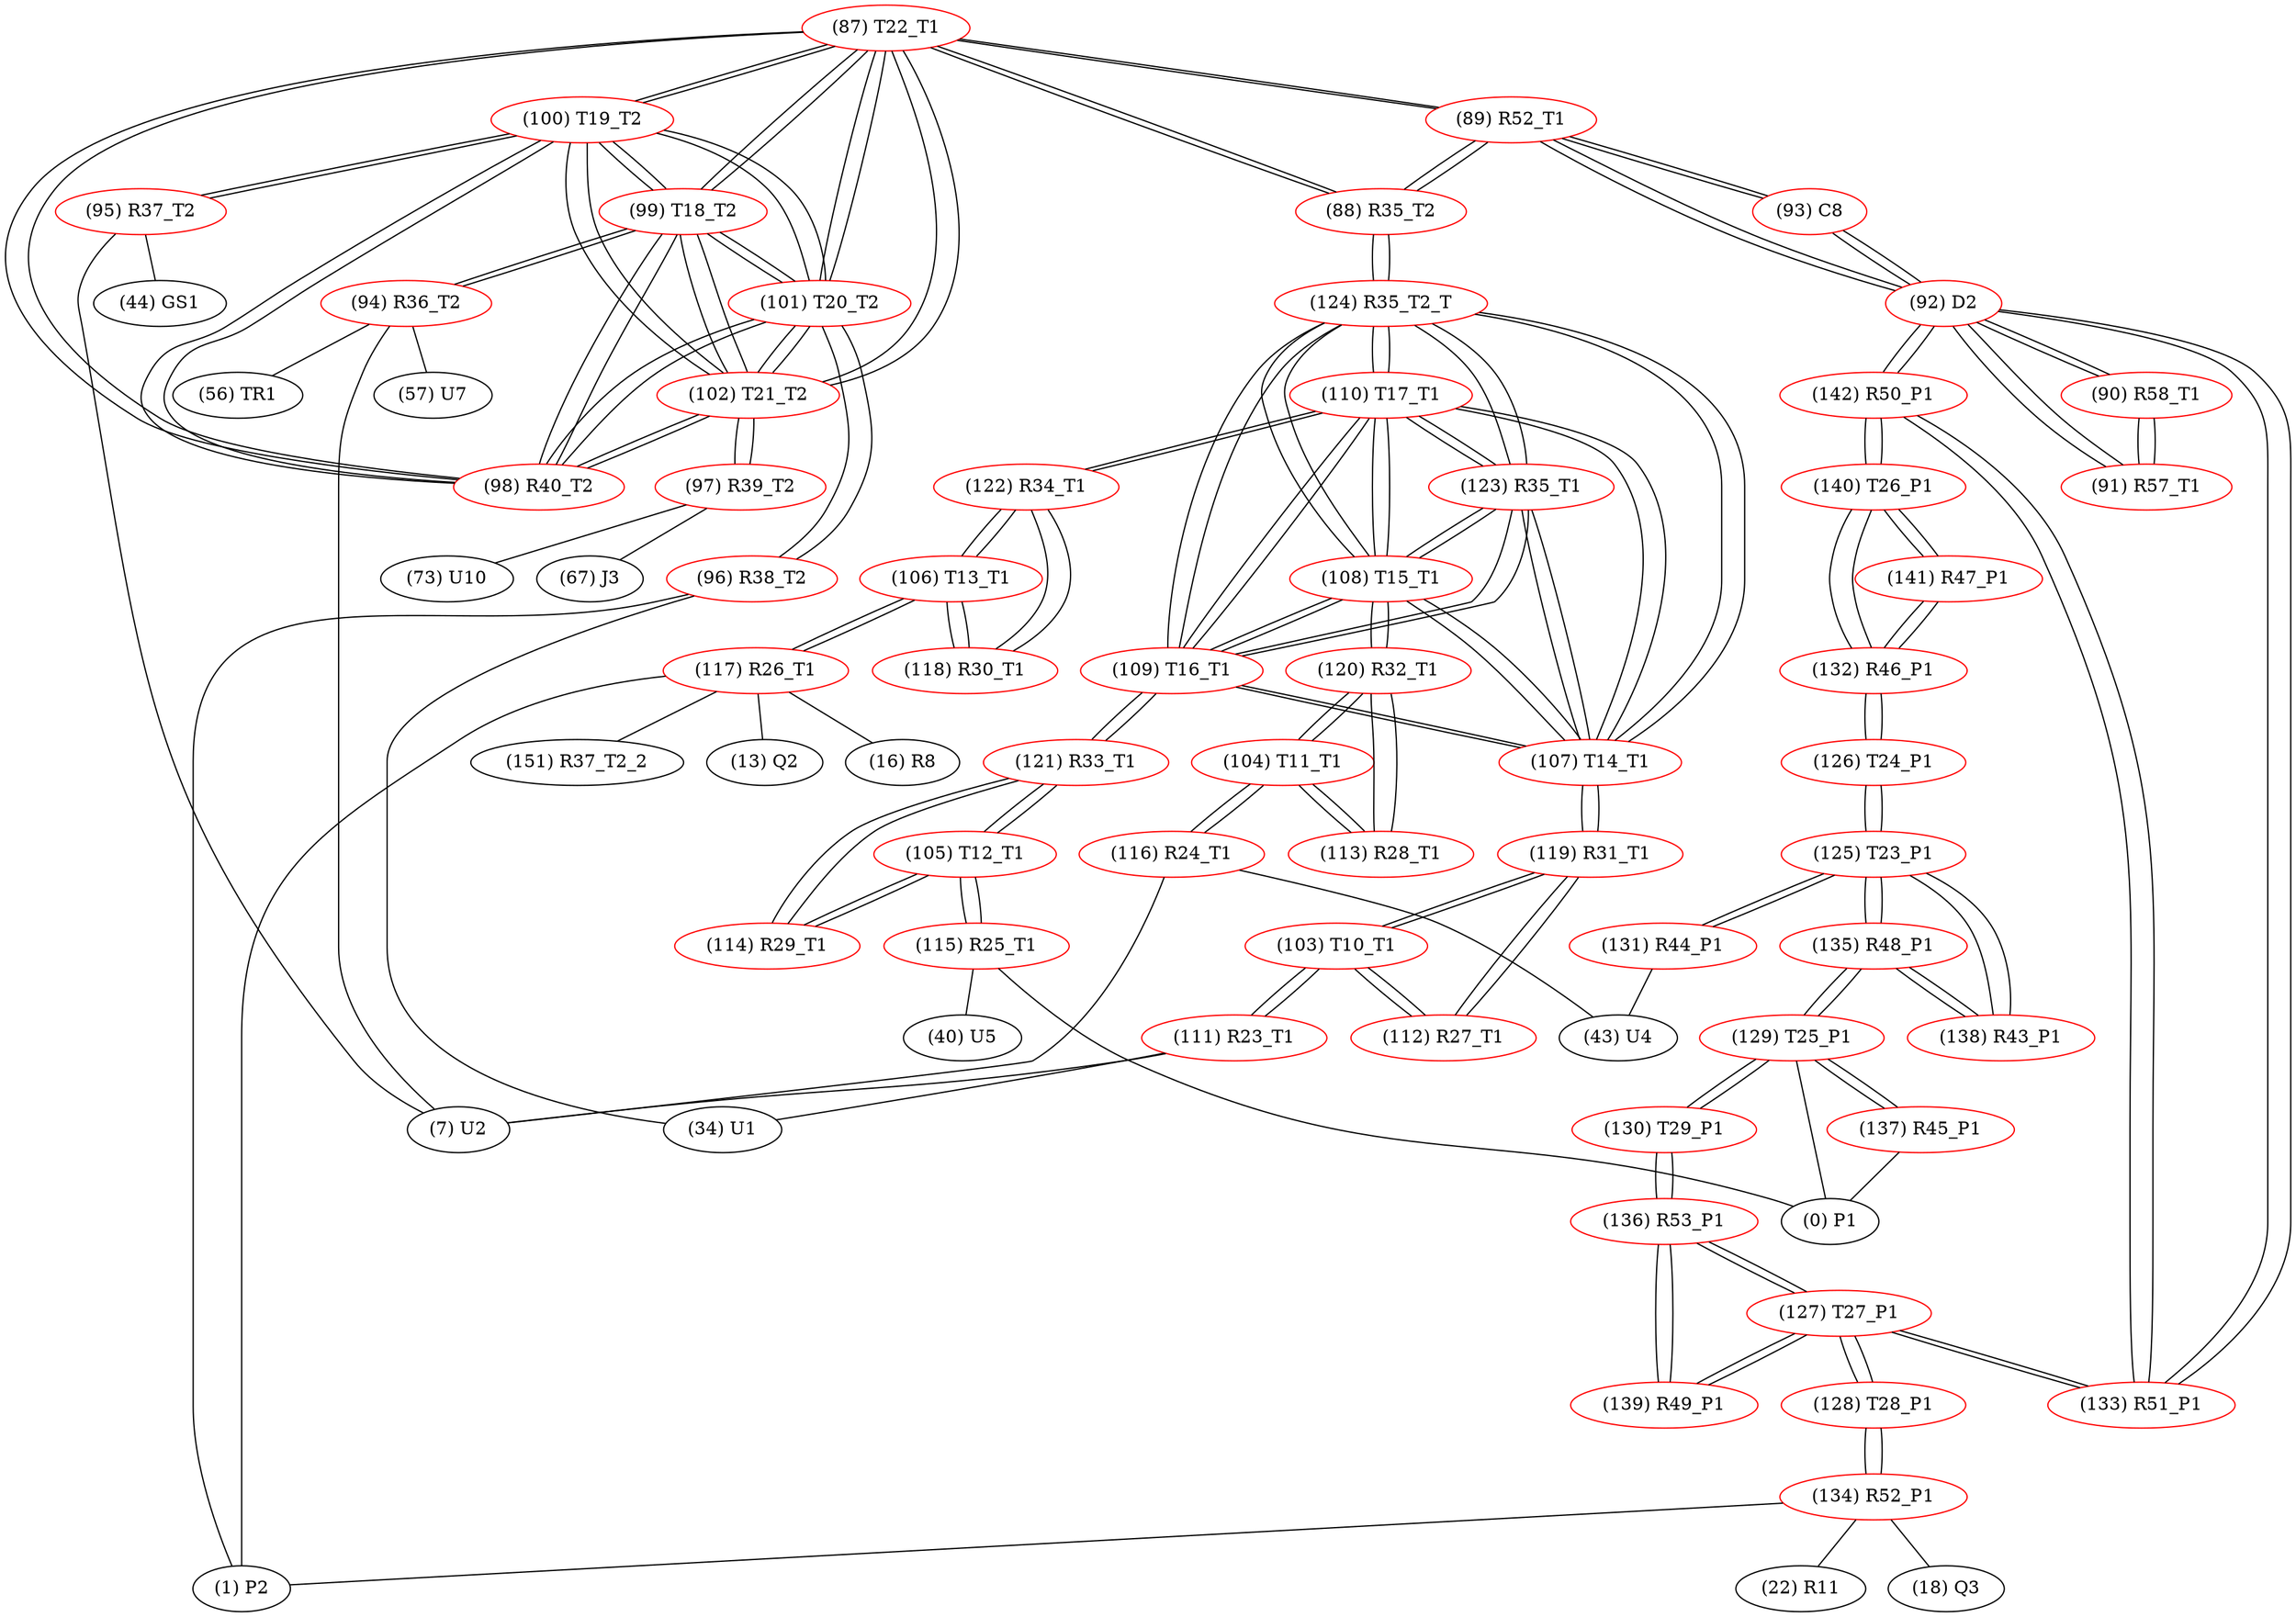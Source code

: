 graph {
	87 [label="(87) T22_T1" color=red]
	100 [label="(100) T19_T2"]
	99 [label="(99) T18_T2"]
	98 [label="(98) R40_T2"]
	102 [label="(102) T21_T2"]
	101 [label="(101) T20_T2"]
	89 [label="(89) R52_T1"]
	88 [label="(88) R35_T2"]
	88 [label="(88) R35_T2" color=red]
	89 [label="(89) R52_T1"]
	87 [label="(87) T22_T1"]
	124 [label="(124) R35_T2_T"]
	89 [label="(89) R52_T1" color=red]
	92 [label="(92) D2"]
	93 [label="(93) C8"]
	88 [label="(88) R35_T2"]
	87 [label="(87) T22_T1"]
	90 [label="(90) R58_T1" color=red]
	91 [label="(91) R57_T1"]
	92 [label="(92) D2"]
	91 [label="(91) R57_T1" color=red]
	90 [label="(90) R58_T1"]
	92 [label="(92) D2"]
	92 [label="(92) D2" color=red]
	89 [label="(89) R52_T1"]
	93 [label="(93) C8"]
	90 [label="(90) R58_T1"]
	91 [label="(91) R57_T1"]
	133 [label="(133) R51_P1"]
	142 [label="(142) R50_P1"]
	93 [label="(93) C8" color=red]
	92 [label="(92) D2"]
	89 [label="(89) R52_T1"]
	94 [label="(94) R36_T2" color=red]
	56 [label="(56) TR1"]
	7 [label="(7) U2"]
	57 [label="(57) U7"]
	99 [label="(99) T18_T2"]
	95 [label="(95) R37_T2" color=red]
	44 [label="(44) GS1"]
	7 [label="(7) U2"]
	100 [label="(100) T19_T2"]
	96 [label="(96) R38_T2" color=red]
	34 [label="(34) U1"]
	1 [label="(1) P2"]
	101 [label="(101) T20_T2"]
	97 [label="(97) R39_T2" color=red]
	73 [label="(73) U10"]
	67 [label="(67) J3"]
	102 [label="(102) T21_T2"]
	98 [label="(98) R40_T2" color=red]
	87 [label="(87) T22_T1"]
	100 [label="(100) T19_T2"]
	99 [label="(99) T18_T2"]
	102 [label="(102) T21_T2"]
	101 [label="(101) T20_T2"]
	99 [label="(99) T18_T2" color=red]
	87 [label="(87) T22_T1"]
	100 [label="(100) T19_T2"]
	98 [label="(98) R40_T2"]
	102 [label="(102) T21_T2"]
	101 [label="(101) T20_T2"]
	94 [label="(94) R36_T2"]
	100 [label="(100) T19_T2" color=red]
	87 [label="(87) T22_T1"]
	99 [label="(99) T18_T2"]
	98 [label="(98) R40_T2"]
	102 [label="(102) T21_T2"]
	101 [label="(101) T20_T2"]
	95 [label="(95) R37_T2"]
	101 [label="(101) T20_T2" color=red]
	87 [label="(87) T22_T1"]
	100 [label="(100) T19_T2"]
	99 [label="(99) T18_T2"]
	98 [label="(98) R40_T2"]
	102 [label="(102) T21_T2"]
	96 [label="(96) R38_T2"]
	102 [label="(102) T21_T2" color=red]
	87 [label="(87) T22_T1"]
	100 [label="(100) T19_T2"]
	99 [label="(99) T18_T2"]
	98 [label="(98) R40_T2"]
	101 [label="(101) T20_T2"]
	97 [label="(97) R39_T2"]
	103 [label="(103) T10_T1" color=red]
	111 [label="(111) R23_T1"]
	119 [label="(119) R31_T1"]
	112 [label="(112) R27_T1"]
	104 [label="(104) T11_T1" color=red]
	116 [label="(116) R24_T1"]
	120 [label="(120) R32_T1"]
	113 [label="(113) R28_T1"]
	105 [label="(105) T12_T1" color=red]
	121 [label="(121) R33_T1"]
	114 [label="(114) R29_T1"]
	115 [label="(115) R25_T1"]
	106 [label="(106) T13_T1" color=red]
	118 [label="(118) R30_T1"]
	122 [label="(122) R34_T1"]
	117 [label="(117) R26_T1"]
	107 [label="(107) T14_T1" color=red]
	109 [label="(109) T16_T1"]
	108 [label="(108) T15_T1"]
	123 [label="(123) R35_T1"]
	110 [label="(110) T17_T1"]
	124 [label="(124) R35_T2_T"]
	119 [label="(119) R31_T1"]
	108 [label="(108) T15_T1" color=red]
	109 [label="(109) T16_T1"]
	123 [label="(123) R35_T1"]
	107 [label="(107) T14_T1"]
	110 [label="(110) T17_T1"]
	124 [label="(124) R35_T2_T"]
	120 [label="(120) R32_T1"]
	109 [label="(109) T16_T1" color=red]
	108 [label="(108) T15_T1"]
	123 [label="(123) R35_T1"]
	107 [label="(107) T14_T1"]
	110 [label="(110) T17_T1"]
	124 [label="(124) R35_T2_T"]
	121 [label="(121) R33_T1"]
	110 [label="(110) T17_T1" color=red]
	109 [label="(109) T16_T1"]
	108 [label="(108) T15_T1"]
	123 [label="(123) R35_T1"]
	107 [label="(107) T14_T1"]
	124 [label="(124) R35_T2_T"]
	122 [label="(122) R34_T1"]
	111 [label="(111) R23_T1" color=red]
	7 [label="(7) U2"]
	34 [label="(34) U1"]
	103 [label="(103) T10_T1"]
	112 [label="(112) R27_T1" color=red]
	103 [label="(103) T10_T1"]
	119 [label="(119) R31_T1"]
	113 [label="(113) R28_T1" color=red]
	120 [label="(120) R32_T1"]
	104 [label="(104) T11_T1"]
	114 [label="(114) R29_T1" color=red]
	121 [label="(121) R33_T1"]
	105 [label="(105) T12_T1"]
	115 [label="(115) R25_T1" color=red]
	40 [label="(40) U5"]
	0 [label="(0) P1"]
	105 [label="(105) T12_T1"]
	116 [label="(116) R24_T1" color=red]
	43 [label="(43) U4"]
	7 [label="(7) U2"]
	104 [label="(104) T11_T1"]
	117 [label="(117) R26_T1" color=red]
	13 [label="(13) Q2"]
	1 [label="(1) P2"]
	16 [label="(16) R8"]
	151 [label="(151) R37_T2_2"]
	106 [label="(106) T13_T1"]
	118 [label="(118) R30_T1" color=red]
	122 [label="(122) R34_T1"]
	106 [label="(106) T13_T1"]
	119 [label="(119) R31_T1" color=red]
	103 [label="(103) T10_T1"]
	112 [label="(112) R27_T1"]
	107 [label="(107) T14_T1"]
	120 [label="(120) R32_T1" color=red]
	108 [label="(108) T15_T1"]
	113 [label="(113) R28_T1"]
	104 [label="(104) T11_T1"]
	121 [label="(121) R33_T1" color=red]
	109 [label="(109) T16_T1"]
	114 [label="(114) R29_T1"]
	105 [label="(105) T12_T1"]
	122 [label="(122) R34_T1" color=red]
	110 [label="(110) T17_T1"]
	118 [label="(118) R30_T1"]
	106 [label="(106) T13_T1"]
	123 [label="(123) R35_T1" color=red]
	109 [label="(109) T16_T1"]
	108 [label="(108) T15_T1"]
	107 [label="(107) T14_T1"]
	110 [label="(110) T17_T1"]
	124 [label="(124) R35_T2_T"]
	124 [label="(124) R35_T2_T" color=red]
	109 [label="(109) T16_T1"]
	108 [label="(108) T15_T1"]
	123 [label="(123) R35_T1"]
	107 [label="(107) T14_T1"]
	110 [label="(110) T17_T1"]
	88 [label="(88) R35_T2"]
	125 [label="(125) T23_P1" color=red]
	135 [label="(135) R48_P1"]
	138 [label="(138) R43_P1"]
	126 [label="(126) T24_P1"]
	131 [label="(131) R44_P1"]
	126 [label="(126) T24_P1" color=red]
	132 [label="(132) R46_P1"]
	125 [label="(125) T23_P1"]
	127 [label="(127) T27_P1" color=red]
	133 [label="(133) R51_P1"]
	128 [label="(128) T28_P1"]
	136 [label="(136) R53_P1"]
	139 [label="(139) R49_P1"]
	128 [label="(128) T28_P1" color=red]
	134 [label="(134) R52_P1"]
	127 [label="(127) T27_P1"]
	129 [label="(129) T25_P1" color=red]
	130 [label="(130) T29_P1"]
	135 [label="(135) R48_P1"]
	137 [label="(137) R45_P1"]
	0 [label="(0) P1"]
	130 [label="(130) T29_P1" color=red]
	129 [label="(129) T25_P1"]
	136 [label="(136) R53_P1"]
	131 [label="(131) R44_P1" color=red]
	43 [label="(43) U4"]
	125 [label="(125) T23_P1"]
	132 [label="(132) R46_P1" color=red]
	140 [label="(140) T26_P1"]
	141 [label="(141) R47_P1"]
	126 [label="(126) T24_P1"]
	133 [label="(133) R51_P1" color=red]
	127 [label="(127) T27_P1"]
	142 [label="(142) R50_P1"]
	92 [label="(92) D2"]
	134 [label="(134) R52_P1" color=red]
	1 [label="(1) P2"]
	18 [label="(18) Q3"]
	22 [label="(22) R11"]
	128 [label="(128) T28_P1"]
	135 [label="(135) R48_P1" color=red]
	129 [label="(129) T25_P1"]
	125 [label="(125) T23_P1"]
	138 [label="(138) R43_P1"]
	136 [label="(136) R53_P1" color=red]
	130 [label="(130) T29_P1"]
	127 [label="(127) T27_P1"]
	139 [label="(139) R49_P1"]
	137 [label="(137) R45_P1" color=red]
	129 [label="(129) T25_P1"]
	0 [label="(0) P1"]
	138 [label="(138) R43_P1" color=red]
	135 [label="(135) R48_P1"]
	125 [label="(125) T23_P1"]
	139 [label="(139) R49_P1" color=red]
	127 [label="(127) T27_P1"]
	136 [label="(136) R53_P1"]
	140 [label="(140) T26_P1" color=red]
	142 [label="(142) R50_P1"]
	132 [label="(132) R46_P1"]
	141 [label="(141) R47_P1"]
	141 [label="(141) R47_P1" color=red]
	140 [label="(140) T26_P1"]
	132 [label="(132) R46_P1"]
	142 [label="(142) R50_P1" color=red]
	140 [label="(140) T26_P1"]
	133 [label="(133) R51_P1"]
	92 [label="(92) D2"]
	87 -- 100
	87 -- 99
	87 -- 98
	87 -- 102
	87 -- 101
	87 -- 89
	87 -- 88
	88 -- 89
	88 -- 87
	88 -- 124
	89 -- 92
	89 -- 93
	89 -- 88
	89 -- 87
	90 -- 91
	90 -- 92
	91 -- 90
	91 -- 92
	92 -- 89
	92 -- 93
	92 -- 90
	92 -- 91
	92 -- 133
	92 -- 142
	93 -- 92
	93 -- 89
	94 -- 56
	94 -- 7
	94 -- 57
	94 -- 99
	95 -- 44
	95 -- 7
	95 -- 100
	96 -- 34
	96 -- 1
	96 -- 101
	97 -- 73
	97 -- 67
	97 -- 102
	98 -- 87
	98 -- 100
	98 -- 99
	98 -- 102
	98 -- 101
	99 -- 87
	99 -- 100
	99 -- 98
	99 -- 102
	99 -- 101
	99 -- 94
	100 -- 87
	100 -- 99
	100 -- 98
	100 -- 102
	100 -- 101
	100 -- 95
	101 -- 87
	101 -- 100
	101 -- 99
	101 -- 98
	101 -- 102
	101 -- 96
	102 -- 87
	102 -- 100
	102 -- 99
	102 -- 98
	102 -- 101
	102 -- 97
	103 -- 111
	103 -- 119
	103 -- 112
	104 -- 116
	104 -- 120
	104 -- 113
	105 -- 121
	105 -- 114
	105 -- 115
	106 -- 118
	106 -- 122
	106 -- 117
	107 -- 109
	107 -- 108
	107 -- 123
	107 -- 110
	107 -- 124
	107 -- 119
	108 -- 109
	108 -- 123
	108 -- 107
	108 -- 110
	108 -- 124
	108 -- 120
	109 -- 108
	109 -- 123
	109 -- 107
	109 -- 110
	109 -- 124
	109 -- 121
	110 -- 109
	110 -- 108
	110 -- 123
	110 -- 107
	110 -- 124
	110 -- 122
	111 -- 7
	111 -- 34
	111 -- 103
	112 -- 103
	112 -- 119
	113 -- 120
	113 -- 104
	114 -- 121
	114 -- 105
	115 -- 40
	115 -- 0
	115 -- 105
	116 -- 43
	116 -- 7
	116 -- 104
	117 -- 13
	117 -- 1
	117 -- 16
	117 -- 151
	117 -- 106
	118 -- 122
	118 -- 106
	119 -- 103
	119 -- 112
	119 -- 107
	120 -- 108
	120 -- 113
	120 -- 104
	121 -- 109
	121 -- 114
	121 -- 105
	122 -- 110
	122 -- 118
	122 -- 106
	123 -- 109
	123 -- 108
	123 -- 107
	123 -- 110
	123 -- 124
	124 -- 109
	124 -- 108
	124 -- 123
	124 -- 107
	124 -- 110
	124 -- 88
	125 -- 135
	125 -- 138
	125 -- 126
	125 -- 131
	126 -- 132
	126 -- 125
	127 -- 133
	127 -- 128
	127 -- 136
	127 -- 139
	128 -- 134
	128 -- 127
	129 -- 130
	129 -- 135
	129 -- 137
	129 -- 0
	130 -- 129
	130 -- 136
	131 -- 43
	131 -- 125
	132 -- 140
	132 -- 141
	132 -- 126
	133 -- 127
	133 -- 142
	133 -- 92
	134 -- 1
	134 -- 18
	134 -- 22
	134 -- 128
	135 -- 129
	135 -- 125
	135 -- 138
	136 -- 130
	136 -- 127
	136 -- 139
	137 -- 129
	137 -- 0
	138 -- 135
	138 -- 125
	139 -- 127
	139 -- 136
	140 -- 142
	140 -- 132
	140 -- 141
	141 -- 140
	141 -- 132
	142 -- 140
	142 -- 133
	142 -- 92
}
